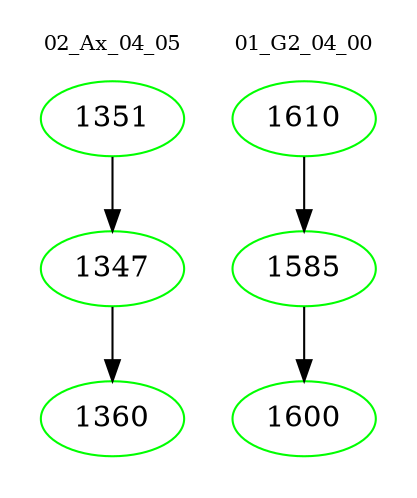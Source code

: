 digraph{
subgraph cluster_0 {
color = white
label = "02_Ax_04_05";
fontsize=10;
T0_1351 [label="1351", color="green"]
T0_1351 -> T0_1347 [color="black"]
T0_1347 [label="1347", color="green"]
T0_1347 -> T0_1360 [color="black"]
T0_1360 [label="1360", color="green"]
}
subgraph cluster_1 {
color = white
label = "01_G2_04_00";
fontsize=10;
T1_1610 [label="1610", color="green"]
T1_1610 -> T1_1585 [color="black"]
T1_1585 [label="1585", color="green"]
T1_1585 -> T1_1600 [color="black"]
T1_1600 [label="1600", color="green"]
}
}
